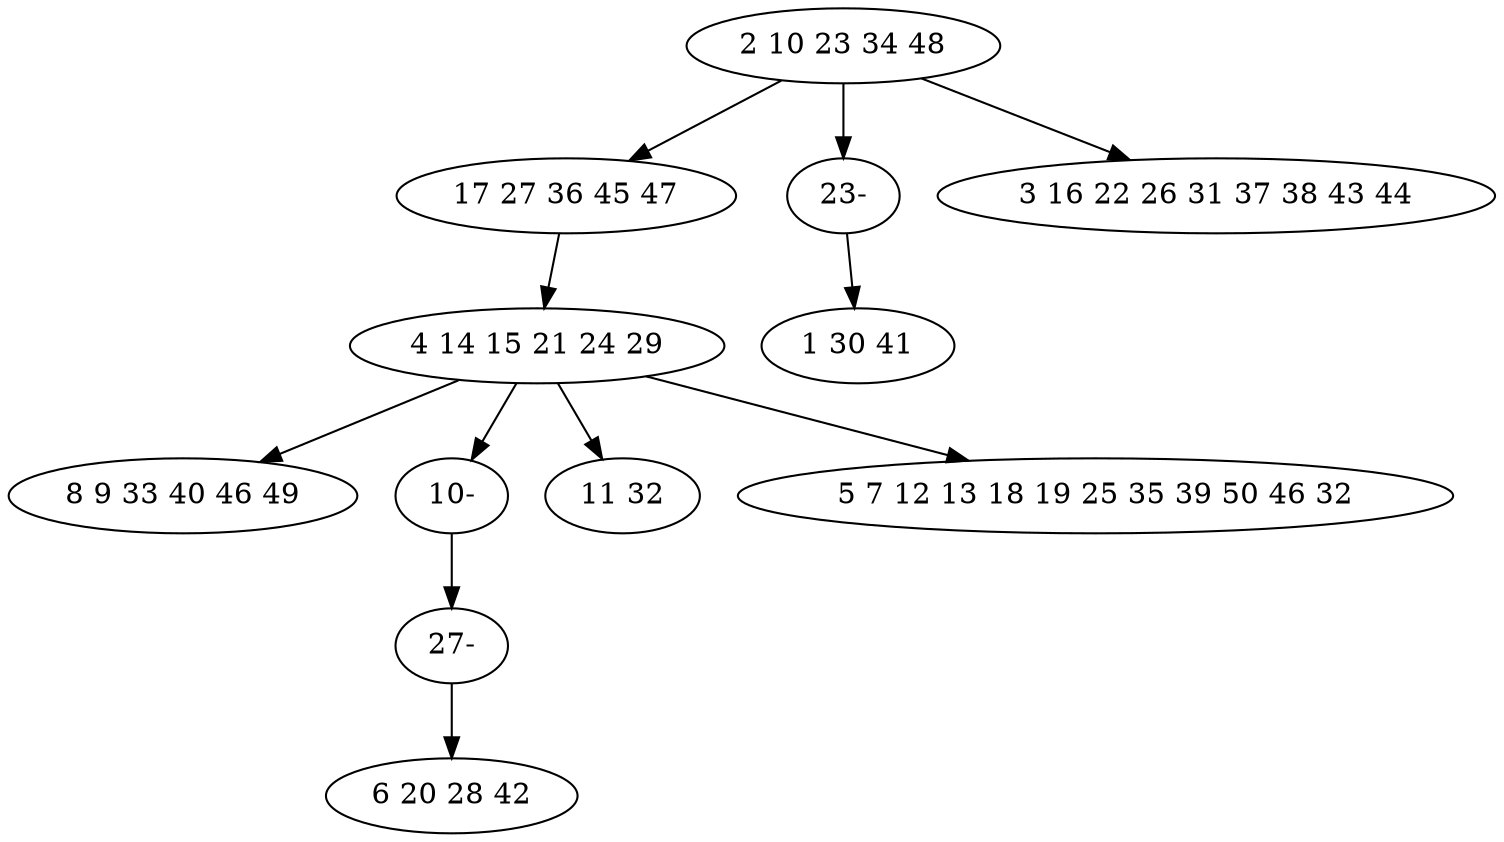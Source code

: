 digraph true_tree {
	"0" -> "1"
	"1" -> "2"
	"2" -> "3"
	"0" -> "9"
	"2" -> "10"
	"2" -> "6"
	"2" -> "7"
	"0" -> "8"
	"9" -> "4"
	"10" -> "11"
	"11" -> "5"
	"0" [label="2 10 23 34 48"];
	"1" [label="17 27 36 45 47"];
	"2" [label="4 14 15 21 24 29"];
	"3" [label="8 9 33 40 46 49"];
	"4" [label="1 30 41"];
	"5" [label="6 20 28 42"];
	"6" [label="11 32"];
	"7" [label="5 7 12 13 18 19 25 35 39 50 46 32"];
	"8" [label="3 16 22 26 31 37 38 43 44"];
	"9" [label="23-"];
	"10" [label="10-"];
	"11" [label="27-"];
}
